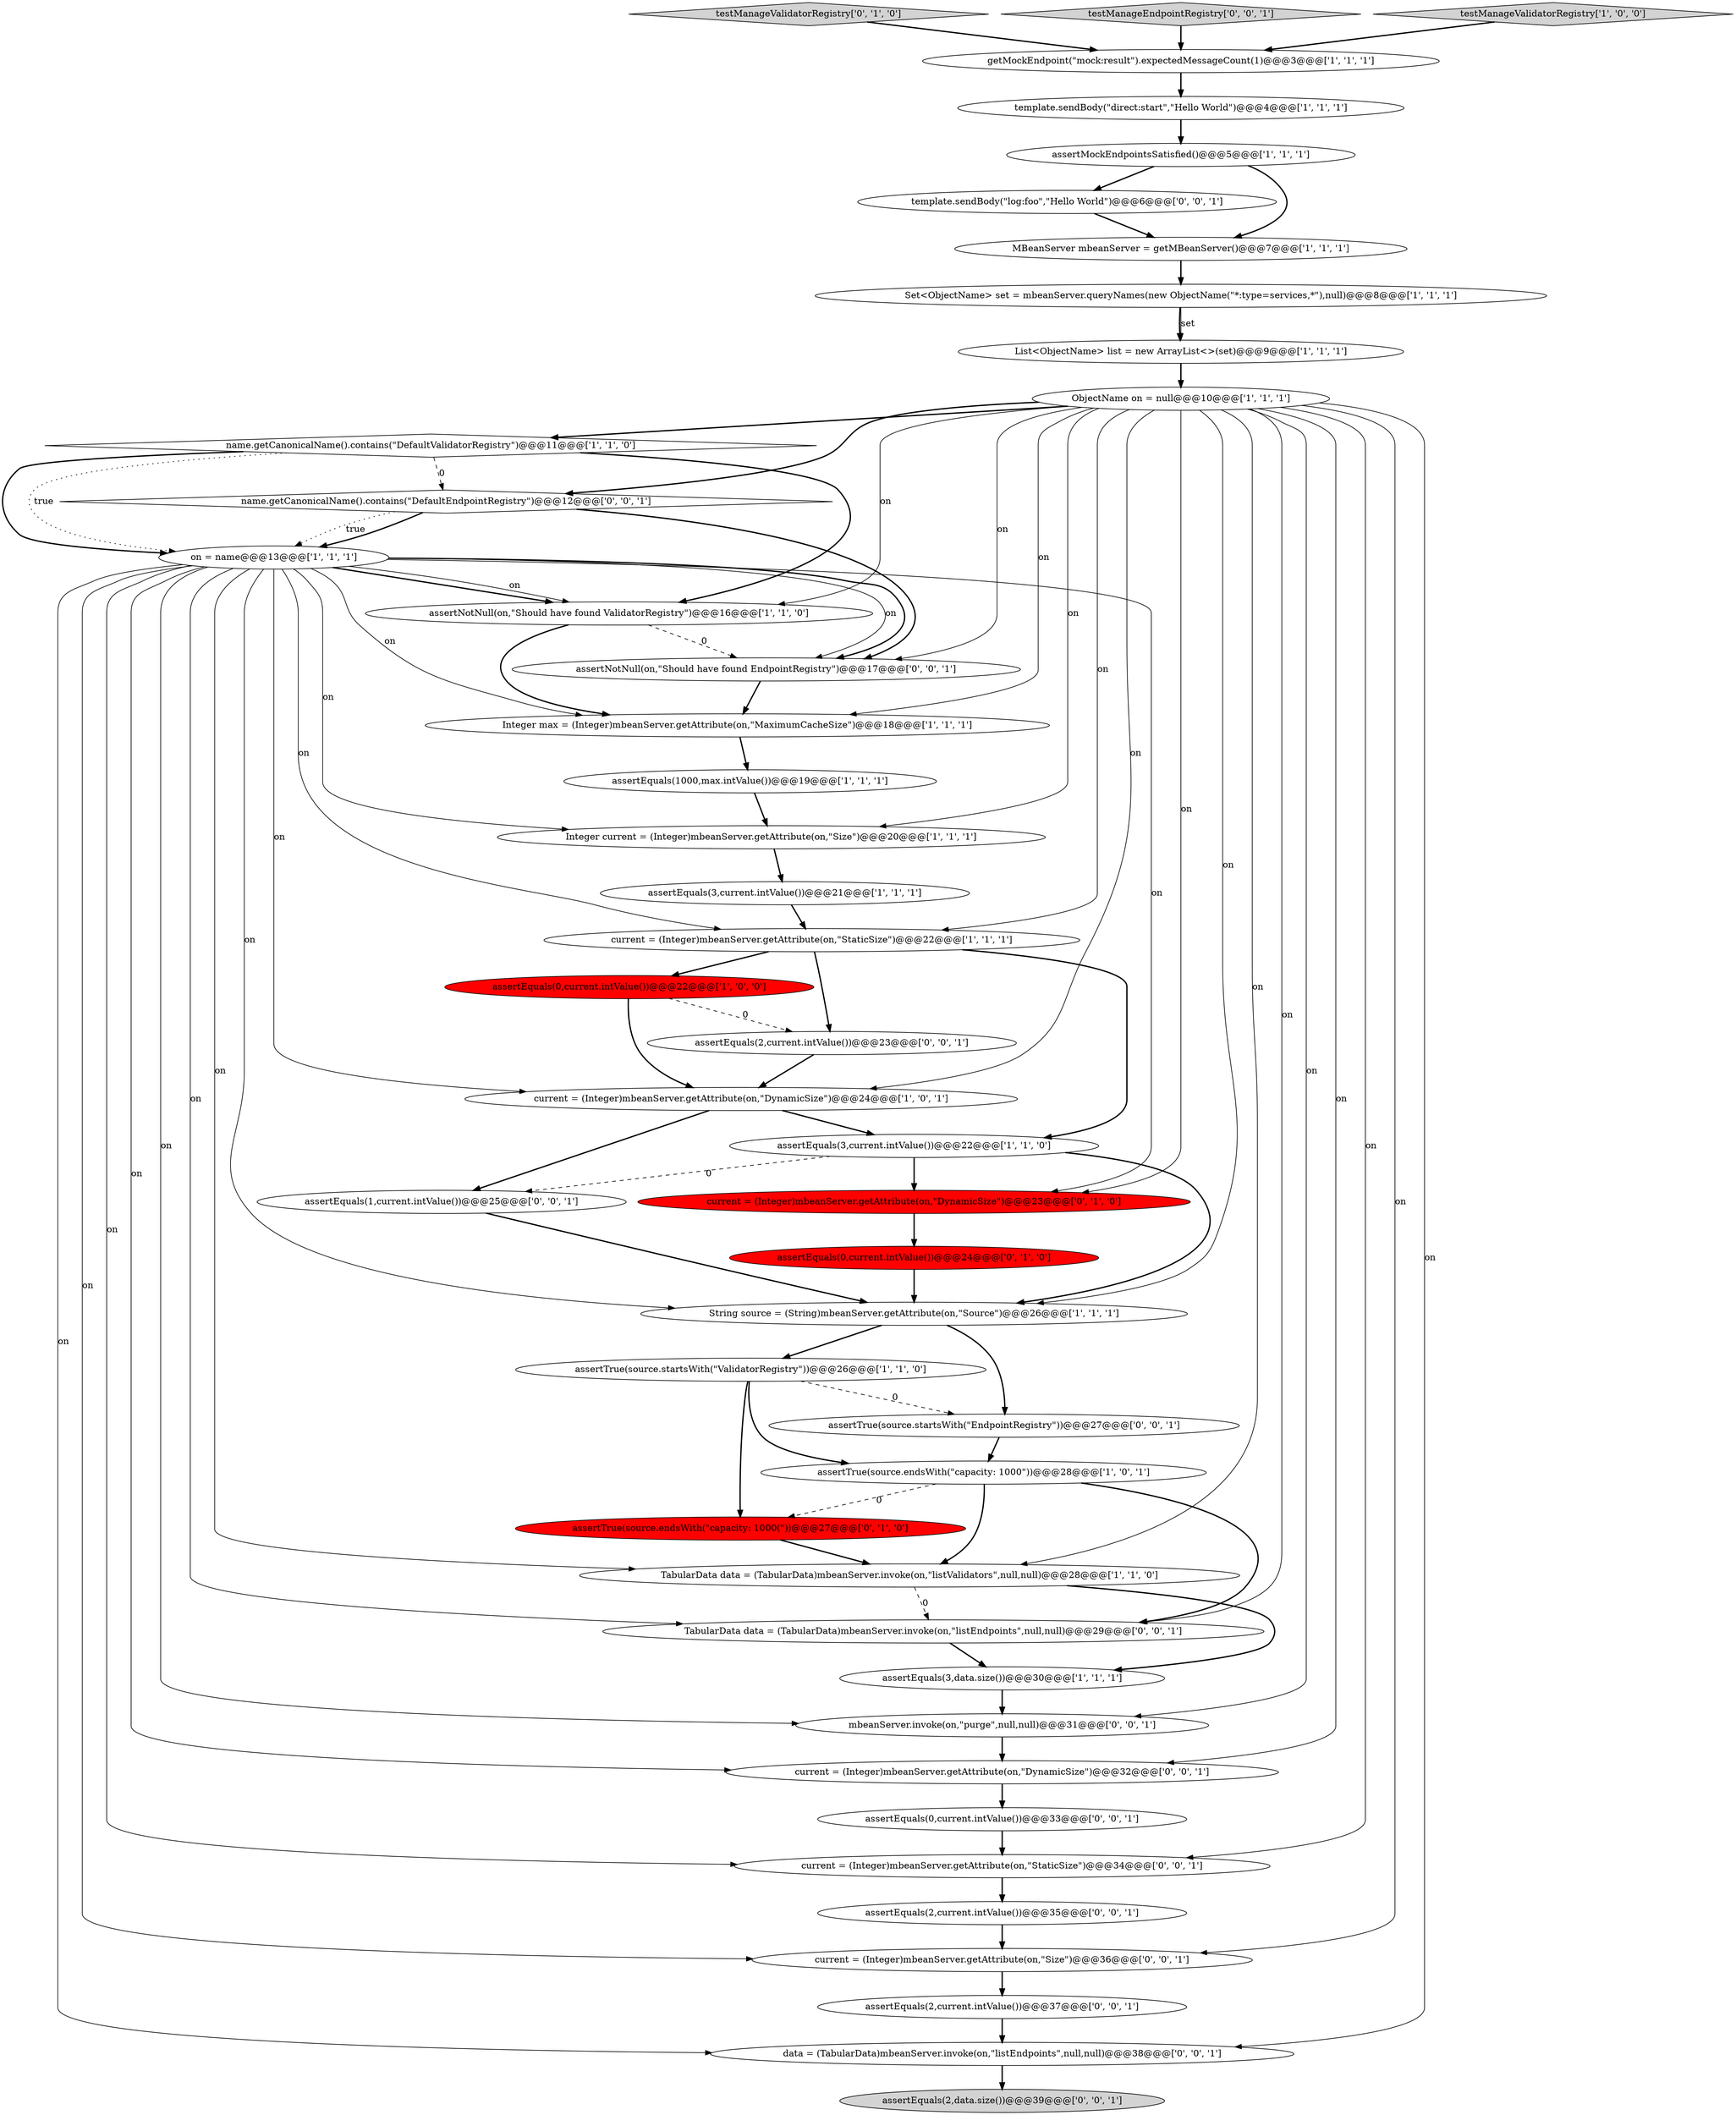 digraph {
2 [style = filled, label = "on = name@@@13@@@['1', '1', '1']", fillcolor = white, shape = ellipse image = "AAA0AAABBB1BBB"];
26 [style = filled, label = "assertTrue(source.endsWith(\"capacity: 1000(\"))@@@27@@@['0', '1', '0']", fillcolor = red, shape = ellipse image = "AAA1AAABBB2BBB"];
20 [style = filled, label = "name.getCanonicalName().contains(\"DefaultValidatorRegistry\")@@@11@@@['1', '1', '0']", fillcolor = white, shape = diamond image = "AAA0AAABBB1BBB"];
11 [style = filled, label = "assertEquals(0,current.intValue())@@@22@@@['1', '0', '0']", fillcolor = red, shape = ellipse image = "AAA1AAABBB1BBB"];
25 [style = filled, label = "testManageValidatorRegistry['0', '1', '0']", fillcolor = lightgray, shape = diamond image = "AAA0AAABBB2BBB"];
34 [style = filled, label = "TabularData data = (TabularData)mbeanServer.invoke(on,\"listEndpoints\",null,null)@@@29@@@['0', '0', '1']", fillcolor = white, shape = ellipse image = "AAA0AAABBB3BBB"];
35 [style = filled, label = "data = (TabularData)mbeanServer.invoke(on,\"listEndpoints\",null,null)@@@38@@@['0', '0', '1']", fillcolor = white, shape = ellipse image = "AAA0AAABBB3BBB"];
19 [style = filled, label = "String source = (String)mbeanServer.getAttribute(on,\"Source\")@@@26@@@['1', '1', '1']", fillcolor = white, shape = ellipse image = "AAA0AAABBB1BBB"];
13 [style = filled, label = "getMockEndpoint(\"mock:result\").expectedMessageCount(1)@@@3@@@['1', '1', '1']", fillcolor = white, shape = ellipse image = "AAA0AAABBB1BBB"];
10 [style = filled, label = "List<ObjectName> list = new ArrayList<>(set)@@@9@@@['1', '1', '1']", fillcolor = white, shape = ellipse image = "AAA0AAABBB1BBB"];
4 [style = filled, label = "assertEquals(3,data.size())@@@30@@@['1', '1', '1']", fillcolor = white, shape = ellipse image = "AAA0AAABBB1BBB"];
37 [style = filled, label = "assertEquals(1,current.intValue())@@@25@@@['0', '0', '1']", fillcolor = white, shape = ellipse image = "AAA0AAABBB3BBB"];
5 [style = filled, label = "Set<ObjectName> set = mbeanServer.queryNames(new ObjectName(\"*:type=services,*\"),null)@@@8@@@['1', '1', '1']", fillcolor = white, shape = ellipse image = "AAA0AAABBB1BBB"];
8 [style = filled, label = "current = (Integer)mbeanServer.getAttribute(on,\"DynamicSize\")@@@24@@@['1', '0', '1']", fillcolor = white, shape = ellipse image = "AAA0AAABBB1BBB"];
12 [style = filled, label = "assertTrue(source.startsWith(\"ValidatorRegistry\"))@@@26@@@['1', '1', '0']", fillcolor = white, shape = ellipse image = "AAA0AAABBB1BBB"];
23 [style = filled, label = "MBeanServer mbeanServer = getMBeanServer()@@@7@@@['1', '1', '1']", fillcolor = white, shape = ellipse image = "AAA0AAABBB1BBB"];
31 [style = filled, label = "mbeanServer.invoke(on,\"purge\",null,null)@@@31@@@['0', '0', '1']", fillcolor = white, shape = ellipse image = "AAA0AAABBB3BBB"];
28 [style = filled, label = "assertEquals(2,current.intValue())@@@23@@@['0', '0', '1']", fillcolor = white, shape = ellipse image = "AAA0AAABBB3BBB"];
43 [style = filled, label = "assertTrue(source.startsWith(\"EndpointRegistry\"))@@@27@@@['0', '0', '1']", fillcolor = white, shape = ellipse image = "AAA0AAABBB3BBB"];
44 [style = filled, label = "current = (Integer)mbeanServer.getAttribute(on,\"StaticSize\")@@@34@@@['0', '0', '1']", fillcolor = white, shape = ellipse image = "AAA0AAABBB3BBB"];
30 [style = filled, label = "assertEquals(2,current.intValue())@@@37@@@['0', '0', '1']", fillcolor = white, shape = ellipse image = "AAA0AAABBB3BBB"];
38 [style = filled, label = "assertEquals(2,current.intValue())@@@35@@@['0', '0', '1']", fillcolor = white, shape = ellipse image = "AAA0AAABBB3BBB"];
7 [style = filled, label = "assertEquals(3,current.intValue())@@@21@@@['1', '1', '1']", fillcolor = white, shape = ellipse image = "AAA0AAABBB1BBB"];
3 [style = filled, label = "Integer max = (Integer)mbeanServer.getAttribute(on,\"MaximumCacheSize\")@@@18@@@['1', '1', '1']", fillcolor = white, shape = ellipse image = "AAA0AAABBB1BBB"];
41 [style = filled, label = "name.getCanonicalName().contains(\"DefaultEndpointRegistry\")@@@12@@@['0', '0', '1']", fillcolor = white, shape = diamond image = "AAA0AAABBB3BBB"];
32 [style = filled, label = "template.sendBody(\"log:foo\",\"Hello World\")@@@6@@@['0', '0', '1']", fillcolor = white, shape = ellipse image = "AAA0AAABBB3BBB"];
9 [style = filled, label = "TabularData data = (TabularData)mbeanServer.invoke(on,\"listValidators\",null,null)@@@28@@@['1', '1', '0']", fillcolor = white, shape = ellipse image = "AAA0AAABBB1BBB"];
40 [style = filled, label = "current = (Integer)mbeanServer.getAttribute(on,\"Size\")@@@36@@@['0', '0', '1']", fillcolor = white, shape = ellipse image = "AAA0AAABBB3BBB"];
0 [style = filled, label = "current = (Integer)mbeanServer.getAttribute(on,\"StaticSize\")@@@22@@@['1', '1', '1']", fillcolor = white, shape = ellipse image = "AAA0AAABBB1BBB"];
17 [style = filled, label = "assertNotNull(on,\"Should have found ValidatorRegistry\")@@@16@@@['1', '1', '0']", fillcolor = white, shape = ellipse image = "AAA0AAABBB1BBB"];
24 [style = filled, label = "assertEquals(0,current.intValue())@@@24@@@['0', '1', '0']", fillcolor = red, shape = ellipse image = "AAA1AAABBB2BBB"];
29 [style = filled, label = "testManageEndpointRegistry['0', '0', '1']", fillcolor = lightgray, shape = diamond image = "AAA0AAABBB3BBB"];
27 [style = filled, label = "current = (Integer)mbeanServer.getAttribute(on,\"DynamicSize\")@@@23@@@['0', '1', '0']", fillcolor = red, shape = ellipse image = "AAA1AAABBB2BBB"];
36 [style = filled, label = "assertNotNull(on,\"Should have found EndpointRegistry\")@@@17@@@['0', '0', '1']", fillcolor = white, shape = ellipse image = "AAA0AAABBB3BBB"];
21 [style = filled, label = "assertTrue(source.endsWith(\"capacity: 1000\"))@@@28@@@['1', '0', '1']", fillcolor = white, shape = ellipse image = "AAA0AAABBB1BBB"];
18 [style = filled, label = "assertMockEndpointsSatisfied()@@@5@@@['1', '1', '1']", fillcolor = white, shape = ellipse image = "AAA0AAABBB1BBB"];
42 [style = filled, label = "current = (Integer)mbeanServer.getAttribute(on,\"DynamicSize\")@@@32@@@['0', '0', '1']", fillcolor = white, shape = ellipse image = "AAA0AAABBB3BBB"];
33 [style = filled, label = "assertEquals(0,current.intValue())@@@33@@@['0', '0', '1']", fillcolor = white, shape = ellipse image = "AAA0AAABBB3BBB"];
1 [style = filled, label = "Integer current = (Integer)mbeanServer.getAttribute(on,\"Size\")@@@20@@@['1', '1', '1']", fillcolor = white, shape = ellipse image = "AAA0AAABBB1BBB"];
6 [style = filled, label = "assertEquals(3,current.intValue())@@@22@@@['1', '1', '0']", fillcolor = white, shape = ellipse image = "AAA0AAABBB1BBB"];
22 [style = filled, label = "testManageValidatorRegistry['1', '0', '0']", fillcolor = lightgray, shape = diamond image = "AAA0AAABBB1BBB"];
39 [style = filled, label = "assertEquals(2,data.size())@@@39@@@['0', '0', '1']", fillcolor = lightgray, shape = ellipse image = "AAA0AAABBB3BBB"];
14 [style = filled, label = "template.sendBody(\"direct:start\",\"Hello World\")@@@4@@@['1', '1', '1']", fillcolor = white, shape = ellipse image = "AAA0AAABBB1BBB"];
16 [style = filled, label = "assertEquals(1000,max.intValue())@@@19@@@['1', '1', '1']", fillcolor = white, shape = ellipse image = "AAA0AAABBB1BBB"];
15 [style = filled, label = "ObjectName on = null@@@10@@@['1', '1', '1']", fillcolor = white, shape = ellipse image = "AAA0AAABBB1BBB"];
2->36 [style = solid, label="on"];
15->27 [style = solid, label="on"];
2->1 [style = solid, label="on"];
32->23 [style = bold, label=""];
15->8 [style = solid, label="on"];
2->9 [style = solid, label="on"];
15->35 [style = solid, label="on"];
26->9 [style = bold, label=""];
8->6 [style = bold, label=""];
3->16 [style = bold, label=""];
15->42 [style = solid, label="on"];
41->2 [style = dotted, label="true"];
12->43 [style = dashed, label="0"];
15->1 [style = solid, label="on"];
2->34 [style = solid, label="on"];
15->20 [style = bold, label=""];
2->36 [style = bold, label=""];
18->32 [style = bold, label=""];
15->41 [style = bold, label=""];
17->36 [style = dashed, label="0"];
33->44 [style = bold, label=""];
13->14 [style = bold, label=""];
22->13 [style = bold, label=""];
2->19 [style = solid, label="on"];
15->9 [style = solid, label="on"];
15->3 [style = solid, label="on"];
5->10 [style = bold, label=""];
24->19 [style = bold, label=""];
2->40 [style = solid, label="on"];
19->12 [style = bold, label=""];
12->21 [style = bold, label=""];
7->0 [style = bold, label=""];
6->37 [style = dashed, label="0"];
41->2 [style = bold, label=""];
44->38 [style = bold, label=""];
9->34 [style = dashed, label="0"];
2->31 [style = solid, label="on"];
15->36 [style = solid, label="on"];
21->9 [style = bold, label=""];
2->27 [style = solid, label="on"];
20->41 [style = dashed, label="0"];
2->42 [style = solid, label="on"];
11->8 [style = bold, label=""];
14->18 [style = bold, label=""];
15->19 [style = solid, label="on"];
2->17 [style = bold, label=""];
15->34 [style = solid, label="on"];
2->0 [style = solid, label="on"];
23->5 [style = bold, label=""];
18->23 [style = bold, label=""];
2->44 [style = solid, label="on"];
15->0 [style = solid, label="on"];
21->34 [style = bold, label=""];
35->39 [style = bold, label=""];
0->11 [style = bold, label=""];
1->7 [style = bold, label=""];
15->31 [style = solid, label="on"];
4->31 [style = bold, label=""];
6->27 [style = bold, label=""];
31->42 [style = bold, label=""];
41->36 [style = bold, label=""];
30->35 [style = bold, label=""];
16->1 [style = bold, label=""];
21->26 [style = dashed, label="0"];
28->8 [style = bold, label=""];
17->3 [style = bold, label=""];
40->30 [style = bold, label=""];
27->24 [style = bold, label=""];
8->37 [style = bold, label=""];
38->40 [style = bold, label=""];
19->43 [style = bold, label=""];
43->21 [style = bold, label=""];
20->17 [style = bold, label=""];
10->15 [style = bold, label=""];
0->6 [style = bold, label=""];
25->13 [style = bold, label=""];
2->17 [style = solid, label="on"];
9->4 [style = bold, label=""];
15->17 [style = solid, label="on"];
42->33 [style = bold, label=""];
6->19 [style = bold, label=""];
12->26 [style = bold, label=""];
36->3 [style = bold, label=""];
2->35 [style = solid, label="on"];
20->2 [style = bold, label=""];
11->28 [style = dashed, label="0"];
5->10 [style = solid, label="set"];
15->44 [style = solid, label="on"];
2->3 [style = solid, label="on"];
15->40 [style = solid, label="on"];
34->4 [style = bold, label=""];
20->2 [style = dotted, label="true"];
37->19 [style = bold, label=""];
2->8 [style = solid, label="on"];
0->28 [style = bold, label=""];
29->13 [style = bold, label=""];
}
